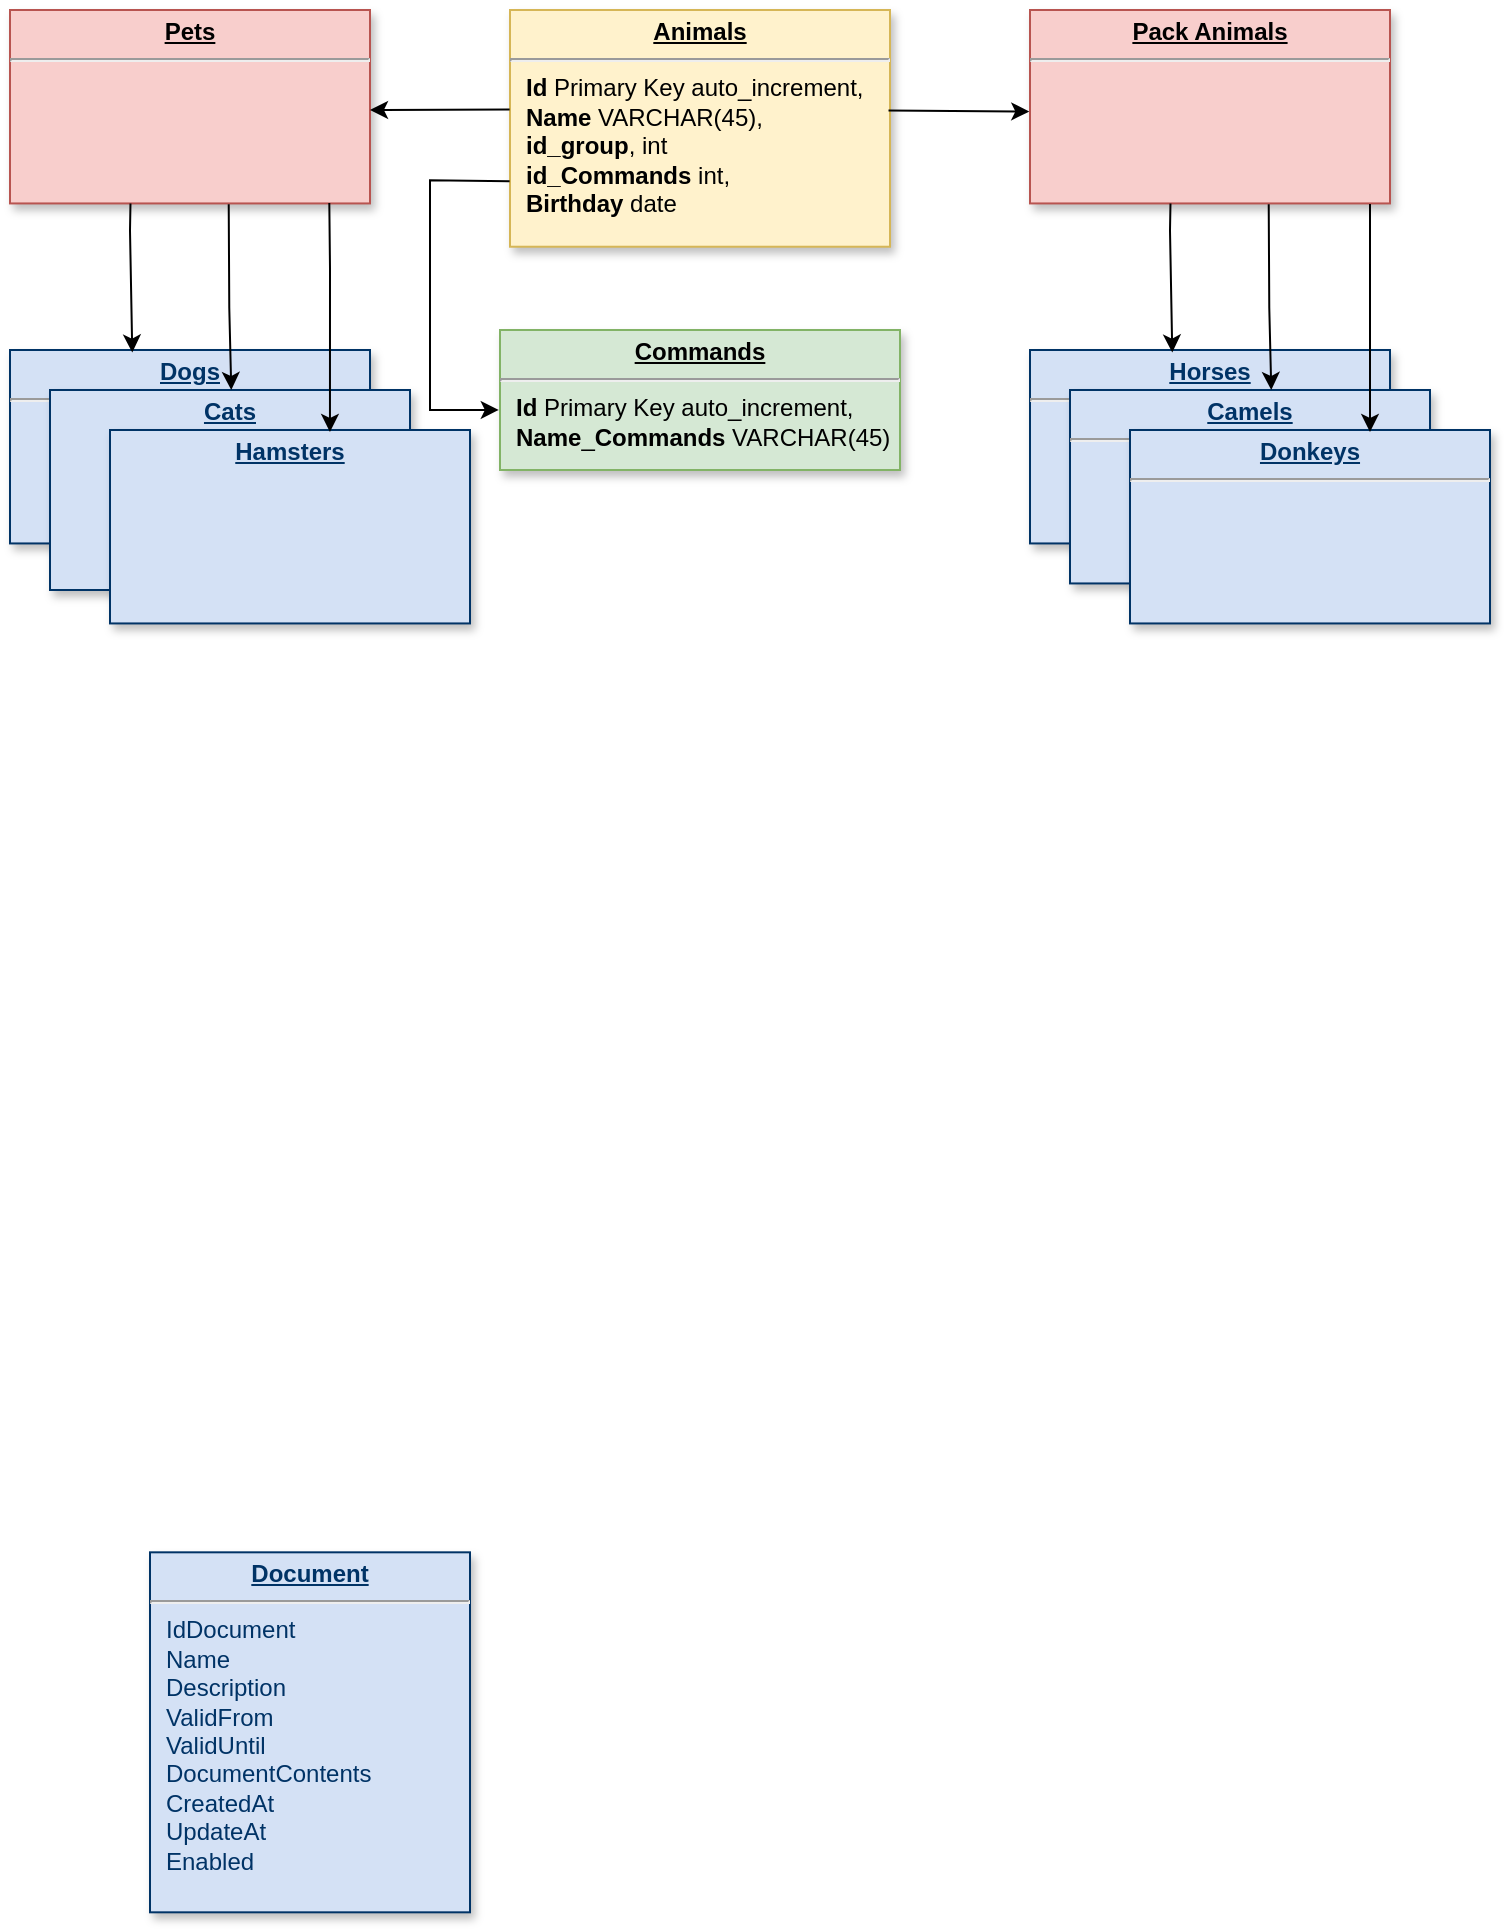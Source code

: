 <mxfile version="24.6.4" type="device">
  <diagram name="Page-1" id="efa7a0a1-bf9b-a30e-e6df-94a7791c09e9">
    <mxGraphModel dx="988" dy="561" grid="1" gridSize="10" guides="1" tooltips="1" connect="1" arrows="1" fold="1" page="1" pageScale="1" pageWidth="826" pageHeight="1169" background="none" math="0" shadow="0">
      <root>
        <mxCell id="0" />
        <mxCell id="1" parent="0" />
        <mxCell id="19" value="&lt;p style=&quot;margin: 0px; margin-top: 4px; text-align: center; text-decoration: underline;&quot;&gt;&lt;b&gt;Pack Animals&lt;/b&gt;&lt;/p&gt;&lt;hr&gt;&lt;p style=&quot;border-color: var(--border-color); margin: 0px 0px 0px 8px;&quot;&gt;&lt;br&gt;&lt;/p&gt;" style="verticalAlign=top;align=left;overflow=fill;fontSize=12;fontFamily=Helvetica;html=1;strokeColor=#b85450;shadow=1;fillColor=#f8cecc;" parent="1" vertex="1">
          <mxGeometry x="570" y="110" width="180" height="96.72" as="geometry" />
        </mxCell>
        <mxCell id="28" value="&lt;p style=&quot;margin: 0px; margin-top: 4px; text-align: center; text-decoration: underline;&quot;&gt;&lt;strong&gt;Document&lt;/strong&gt;&lt;/p&gt;&lt;hr /&gt;&lt;p style=&quot;margin: 0px; margin-left: 8px;&quot;&gt;IdDocument&lt;/p&gt;&lt;p style=&quot;margin: 0px; margin-left: 8px;&quot;&gt;Name&lt;/p&gt;&lt;p style=&quot;margin: 0px; margin-left: 8px;&quot;&gt;Description&lt;/p&gt;&lt;p style=&quot;margin: 0px; margin-left: 8px;&quot;&gt;ValidFrom&lt;/p&gt;&lt;p style=&quot;margin: 0px; margin-left: 8px;&quot;&gt;ValidUntil&lt;/p&gt;&lt;p style=&quot;margin: 0px; margin-left: 8px;&quot;&gt;DocumentContents&lt;/p&gt;&lt;p style=&quot;margin: 0px; margin-left: 8px;&quot;&gt;CreatedAt&lt;/p&gt;&lt;p style=&quot;margin: 0px; margin-left: 8px;&quot;&gt;UpdateAt&lt;/p&gt;&lt;p style=&quot;margin: 0px; margin-left: 8px;&quot;&gt;Enabled&lt;/p&gt;" style="verticalAlign=top;align=left;overflow=fill;fontSize=12;fontFamily=Helvetica;html=1;strokeColor=#003366;shadow=1;fillColor=#D4E1F5;fontColor=#003366" parent="1" vertex="1">
          <mxGeometry x="130.0" y="881.16" width="160" height="180" as="geometry" />
        </mxCell>
        <mxCell id="QkfnJcTWelkUbTLPT4NS-114" value="&lt;p style=&quot;margin: 0px; margin-top: 4px; text-align: center; text-decoration: underline;&quot;&gt;&lt;b&gt;Animals&lt;/b&gt;&lt;/p&gt;&lt;hr&gt;&lt;p style=&quot;border-color: var(--border-color); margin: 0px 0px 0px 8px;&quot;&gt;&lt;b style=&quot;border-color: var(--border-color);&quot;&gt;Id&lt;/b&gt;&amp;nbsp;Primary Key auto_increment,&lt;/p&gt;&lt;p style=&quot;border-color: var(--border-color); margin: 0px 0px 0px 8px;&quot;&gt;&lt;b style=&quot;border-color: var(--border-color);&quot;&gt;Name&lt;/b&gt;&amp;nbsp;VARCHAR(45),&lt;br style=&quot;border-color: var(--border-color);&quot;&gt;&lt;/p&gt;&lt;p style=&quot;border-color: var(--border-color); margin: 0px 0px 0px 8px;&quot;&gt;&lt;b&gt;id_group&lt;/b&gt;, int&lt;/p&gt;&lt;p style=&quot;border-color: var(--border-color); margin: 0px 0px 0px 8px;&quot;&gt;&lt;b style=&quot;border-color: var(--border-color);&quot;&gt;id_Commands&lt;/b&gt;&amp;nbsp;int,&lt;/p&gt;&lt;p style=&quot;border-color: var(--border-color); margin: 0px 0px 0px 8px;&quot;&gt;&lt;b style=&quot;border-color: var(--border-color);&quot;&gt;Birthday&lt;/b&gt;&amp;nbsp;date&lt;/p&gt;" style="verticalAlign=top;align=left;overflow=fill;fontSize=12;fontFamily=Helvetica;html=1;strokeColor=#d6b656;shadow=1;fillColor=#fff2cc;" parent="1" vertex="1">
          <mxGeometry x="310" y="110" width="190" height="118.36" as="geometry" />
        </mxCell>
        <mxCell id="QkfnJcTWelkUbTLPT4NS-129" value="&lt;p style=&quot;margin: 0px; margin-top: 4px; text-align: center; text-decoration: underline;&quot;&gt;&lt;b&gt;Commands&lt;/b&gt;&lt;/p&gt;&lt;hr&gt;&lt;p style=&quot;border-color: var(--border-color); margin: 0px 0px 0px 8px;&quot;&gt;&lt;b style=&quot;border-color: var(--border-color);&quot;&gt;Id&lt;/b&gt;&amp;nbsp;Primary Key auto_increment,&lt;/p&gt;&lt;p style=&quot;border-color: var(--border-color); margin: 0px 0px 0px 8px;&quot;&gt;&lt;b style=&quot;border-color: var(--border-color);&quot;&gt;Name&lt;/b&gt;&lt;span style=&quot;border-color: var(--border-color);&quot;&gt;_&lt;/span&gt;&lt;b style=&quot;background-color: initial; border-color: var(--border-color);&quot;&gt;Commands&lt;/b&gt;&lt;span style=&quot;background-color: initial;&quot;&gt;&amp;nbsp;VARCHAR(45)&lt;/span&gt;&lt;/p&gt;" style="verticalAlign=top;align=left;overflow=fill;fontSize=12;fontFamily=Helvetica;html=1;strokeColor=#82b366;shadow=1;fillColor=#d5e8d4;" parent="1" vertex="1">
          <mxGeometry x="305" y="270" width="200" height="70" as="geometry" />
        </mxCell>
        <mxCell id="QkfnJcTWelkUbTLPT4NS-130" value="" style="endArrow=classic;html=1;rounded=0;entryX=-0.003;entryY=0.571;entryDx=0;entryDy=0;entryPerimeter=0;exitX=-0.001;exitY=0.723;exitDx=0;exitDy=0;exitPerimeter=0;" parent="1" source="QkfnJcTWelkUbTLPT4NS-114" target="QkfnJcTWelkUbTLPT4NS-129" edge="1">
          <mxGeometry width="50" height="50" relative="1" as="geometry">
            <mxPoint x="300" y="175.08" as="sourcePoint" />
            <mxPoint x="270" y="255.08" as="targetPoint" />
            <Array as="points">
              <mxPoint x="270" y="195.08" />
              <mxPoint x="270" y="310" />
            </Array>
          </mxGeometry>
        </mxCell>
        <mxCell id="33zuU1U3aMws3OUiL9Bi-32" value="&lt;p style=&quot;margin: 0px; margin-top: 4px; text-align: center; text-decoration: underline;&quot;&gt;&lt;b&gt;Pets&lt;/b&gt;&lt;span style=&quot;color: rgba(0, 0, 0, 0); font-family: monospace; font-size: 0px; background-color: initial; text-align: left;&quot;&gt;%3CmxGraphModel%3E%3Croot%3E%3CmxCell%20id%3D%220%22%2F%3E%3CmxCell%20id%3D%221%22%20parent%3D%220%22%2F%3E%3CmxCell%20id%3D%222%22%20value%3D%22%26lt%3Bp%20style%3D%26quot%3Bmargin%3A%200px%3B%20margin-top%3A%204px%3B%20text-align%3A%20center%3B%20text-decoration%3A%20underline%3B%26quot%3B%26gt%3B%26lt%3Bb%26gt%3BPack%20Animals%26lt%3B%2Fb%26gt%3B%26lt%3B%2Fp%26gt%3B%26lt%3Bhr%26gt%3B%26lt%3Bp%20style%3D%26quot%3Bborder-color%3A%20var(--border-color)%3B%20margin%3A%200px%200px%200px%208px%3B%26quot%3B%26gt%3B%26lt%3Bb%20style%3D%26quot%3Bborder-color%3A%20var(--border-color)%3B%26quot%3B%26gt%3BId%26lt%3B%2Fb%26gt%3B%26amp%3Bnbsp%3BPrimary%20Key%20auto_increment%2C%26lt%3B%2Fp%26gt%3B%26lt%3Bp%20style%3D%26quot%3Bborder-color%3A%20var(--border-color)%3B%20margin%3A%200px%200px%200px%208px%3B%26quot%3B%26gt%3B%26lt%3Bb%20style%3D%26quot%3Bborder-color%3A%20var(--border-color)%3B%26quot%3B%26gt%3BName%26lt%3B%2Fb%26gt%3B%26amp%3Bnbsp%3BVARCHAR(45)%2C%26lt%3Bbr%20style%3D%26quot%3Bborder-color%3A%20var(--border-color)%3B%26quot%3B%26gt%3B%26lt%3B%2Fp%26gt%3B%26lt%3Bp%20style%3D%26quot%3Bborder-color%3A%20var(--border-color)%3B%20margin%3A%200px%200px%200px%208px%3B%26quot%3B%26gt%3B%26lt%3Bb%20style%3D%26quot%3Bborder-color%3A%20var(--border-color)%3B%26quot%3B%26gt%3BCommands%26lt%3B%2Fb%26gt%3B%26amp%3Bnbsp%3BVARCHAR(45)%2C%26lt%3B%2Fp%26gt%3B%26lt%3Bp%20style%3D%26quot%3Bborder-color%3A%20var(--border-color)%3B%20margin%3A%200px%200px%200px%208px%3B%26quot%3B%26gt%3B%26lt%3Bb%20style%3D%26quot%3Bborder-color%3A%20var(--border-color)%3B%26quot%3B%26gt%3BBirthday%26lt%3B%2Fb%26gt%3B%26amp%3Bnbsp%3Bdate%26lt%3B%2Fp%26gt%3B%22%20style%3D%22verticalAlign%3Dtop%3Balign%3Dleft%3Boverflow%3Dfill%3BfontSize%3D12%3BfontFamily%3DHelvetica%3Bhtml%3D1%3BstrokeColor%3D%23003366%3Bshadow%3D1%3BfillColor%3D%23D4E1F5%3BfontColor%3D%23003366%22%20vertex%3D%221%22%20parent%3D%221%22%3E%3CmxGeometry%20x%3D%22530%22%20y%3D%22110%22%20width%3D%22180%22%20height%3D%2296.72%22%20as%3D%22geometry%22%2F%3E%3C%2FmxCell%3E%3C%2Froot%3E%3C%2FmxGraphModel%3E&lt;/span&gt;&lt;span style=&quot;color: rgba(0, 0, 0, 0); font-family: monospace; font-size: 0px; background-color: initial; text-align: left;&quot;&gt;%3CmxGraphModel%3E%3Croot%3E%3CmxCell%20id%3D%220%22%2F%3E%3CmxCell%20id%3D%221%22%20parent%3D%220%22%2F%3E%3CmxCell%20id%3D%222%22%20value%3D%22%26lt%3Bp%20style%3D%26quot%3Bmargin%3A%200px%3B%20margin-top%3A%204px%3B%20text-align%3A%20center%3B%20text-decoration%3A%20underline%3B%26quot%3B%26gt%3B%26lt%3Bb%26gt%3BPack%20Animals%26lt%3B%2Fb%26gt%3B%26lt%3B%2Fp%26gt%3B%26lt%3Bhr%26gt%3B%26lt%3Bp%20style%3D%26quot%3Bborder-color%3A%20var(--border-color)%3B%20margin%3A%200px%200px%200px%208px%3B%26quot%3B%26gt%3B%26lt%3Bb%20style%3D%26quot%3Bborder-color%3A%20var(--border-color)%3B%26quot%3B%26gt%3BId%26lt%3B%2Fb%26gt%3B%26amp%3Bnbsp%3BPrimary%20Key%20auto_increment%2C%26lt%3B%2Fp%26gt%3B%26lt%3Bp%20style%3D%26quot%3Bborder-color%3A%20var(--border-color)%3B%20margin%3A%200px%200px%200px%208px%3B%26quot%3B%26gt%3B%26lt%3Bb%20style%3D%26quot%3Bborder-color%3A%20var(--border-color)%3B%26quot%3B%26gt%3BName%26lt%3B%2Fb%26gt%3B%26amp%3Bnbsp%3BVARCHAR(45)%2C%26lt%3Bbr%20style%3D%26quot%3Bborder-color%3A%20var(--border-color)%3B%26quot%3B%26gt%3B%26lt%3B%2Fp%26gt%3B%26lt%3Bp%20style%3D%26quot%3Bborder-color%3A%20var(--border-color)%3B%20margin%3A%200px%200px%200px%208px%3B%26quot%3B%26gt%3B%26lt%3Bb%20style%3D%26quot%3Bborder-color%3A%20var(--border-color)%3B%26quot%3B%26gt%3BCommands%26lt%3B%2Fb%26gt%3B%26amp%3Bnbsp%3BVARCHAR(45)%2C%26lt%3B%2Fp%26gt%3B%26lt%3Bp%20style%3D%26quot%3Bborder-color%3A%20var(--border-color)%3B%20margin%3A%200px%200px%200px%208px%3B%26quot%3B%26gt%3B%26lt%3Bb%20style%3D%26quot%3Bborder-color%3A%20var(--border-color)%3B%26quot%3B%26gt%3BBirthday%26lt%3B%2Fb%26gt%3B%26amp%3Bnbsp%3Bdate%26lt%3B%2Fp%26gt%3B%22%20style%3D%22verticalAlign%3Dtop%3Balign%3Dleft%3Boverflow%3Dfill%3BfontSize%3D12%3BfontFamily%3DHelvetica%3Bhtml%3D1%3BstrokeColor%3D%23003366%3Bshadow%3D1%3BfillColor%3D%23D4E1F5%3BfontColor%3D%23003366%22%20vertex%3D%221%22%20parent%3D%221%22%3E%3CmxGeometry%20x%3D%22530%22%20y%3D%22110%22%20width%3D%22180%22%20height%3D%2296.72%22%20as%3D%22geometry%22%2F%3E%3C%2FmxCell%3E%3C%2Froot%3E%3C%2FmxGraphModel%3E&lt;/span&gt;&lt;/p&gt;&lt;hr&gt;&lt;p style=&quot;border-color: var(--border-color); margin: 0px 0px 0px 8px;&quot;&gt;&lt;br&gt;&lt;/p&gt;" style="verticalAlign=top;align=left;overflow=fill;fontSize=12;fontFamily=Helvetica;html=1;strokeColor=#b85450;shadow=1;fillColor=#f8cecc;" vertex="1" parent="1">
          <mxGeometry x="60" y="110" width="180" height="96.72" as="geometry" />
        </mxCell>
        <mxCell id="33zuU1U3aMws3OUiL9Bi-33" value="&lt;p style=&quot;margin: 0px; margin-top: 4px; text-align: center; text-decoration: underline;&quot;&gt;&lt;b&gt;Dogs&lt;/b&gt;&lt;/p&gt;&lt;hr&gt;&lt;p style=&quot;border-color: var(--border-color); margin: 0px 0px 0px 8px;&quot;&gt;&lt;br&gt;&lt;/p&gt;" style="verticalAlign=top;align=left;overflow=fill;fontSize=12;fontFamily=Helvetica;html=1;strokeColor=#003366;shadow=1;fillColor=#D4E1F5;fontColor=#003366" vertex="1" parent="1">
          <mxGeometry x="60" y="280" width="180" height="96.72" as="geometry" />
        </mxCell>
        <mxCell id="33zuU1U3aMws3OUiL9Bi-34" value="&lt;p style=&quot;margin: 0px; margin-top: 4px; text-align: center; text-decoration: underline;&quot;&gt;&lt;b&gt;Cats&lt;/b&gt;&lt;/p&gt;" style="verticalAlign=top;align=left;overflow=fill;fontSize=12;fontFamily=Helvetica;html=1;strokeColor=#003366;shadow=1;fillColor=#D4E1F5;fontColor=#003366" vertex="1" parent="1">
          <mxGeometry x="80" y="300" width="180" height="100" as="geometry" />
        </mxCell>
        <mxCell id="33zuU1U3aMws3OUiL9Bi-35" value="&lt;p style=&quot;margin: 0px; margin-top: 4px; text-align: center; text-decoration: underline;&quot;&gt;&lt;b&gt;Hamsters&lt;/b&gt;&lt;/p&gt;" style="verticalAlign=top;align=left;overflow=fill;fontSize=12;fontFamily=Helvetica;html=1;strokeColor=#003366;shadow=1;fillColor=#D4E1F5;fontColor=#003366" vertex="1" parent="1">
          <mxGeometry x="110" y="320" width="180" height="96.72" as="geometry" />
        </mxCell>
        <mxCell id="33zuU1U3aMws3OUiL9Bi-36" value="&lt;p style=&quot;margin: 0px; margin-top: 4px; text-align: center; text-decoration: underline;&quot;&gt;&lt;b&gt;Horses&lt;/b&gt;&lt;/p&gt;&lt;hr&gt;&lt;p style=&quot;border-color: var(--border-color); margin: 0px 0px 0px 8px;&quot;&gt;&lt;br&gt;&lt;/p&gt;" style="verticalAlign=top;align=left;overflow=fill;fontSize=12;fontFamily=Helvetica;html=1;strokeColor=#003366;shadow=1;fillColor=#D4E1F5;fontColor=#003366" vertex="1" parent="1">
          <mxGeometry x="570" y="280" width="180" height="96.72" as="geometry" />
        </mxCell>
        <mxCell id="33zuU1U3aMws3OUiL9Bi-37" value="&lt;p style=&quot;margin: 0px; margin-top: 4px; text-align: center; text-decoration: underline;&quot;&gt;&lt;b&gt;Camels&lt;/b&gt;&lt;/p&gt;&lt;hr&gt;&lt;p style=&quot;border-color: var(--border-color); margin: 0px 0px 0px 8px;&quot;&gt;&lt;br&gt;&lt;/p&gt;" style="verticalAlign=top;align=left;overflow=fill;fontSize=12;fontFamily=Helvetica;html=1;strokeColor=#003366;shadow=1;fillColor=#D4E1F5;fontColor=#003366" vertex="1" parent="1">
          <mxGeometry x="590" y="300" width="180" height="96.72" as="geometry" />
        </mxCell>
        <mxCell id="33zuU1U3aMws3OUiL9Bi-38" value="&lt;p style=&quot;margin: 0px; margin-top: 4px; text-align: center; text-decoration: underline;&quot;&gt;&lt;b&gt;Donkeys&lt;/b&gt;&lt;/p&gt;&lt;hr&gt;&lt;p style=&quot;border-color: var(--border-color); margin: 0px 0px 0px 8px;&quot;&gt;&lt;br&gt;&lt;/p&gt;" style="verticalAlign=top;align=left;overflow=fill;fontSize=12;fontFamily=Helvetica;html=1;strokeColor=#003366;shadow=1;fillColor=#D4E1F5;fontColor=#003366" vertex="1" parent="1">
          <mxGeometry x="620" y="320" width="180" height="96.72" as="geometry" />
        </mxCell>
        <mxCell id="33zuU1U3aMws3OUiL9Bi-39" value="" style="endArrow=none;html=1;rounded=0;entryX=0.168;entryY=0.997;entryDx=0;entryDy=0;entryPerimeter=0;exitX=0.173;exitY=0.01;exitDx=0;exitDy=0;exitPerimeter=0;startArrow=classic;startFill=1;endFill=0;" edge="1" parent="1">
          <mxGeometry width="50" height="50" relative="1" as="geometry">
            <mxPoint x="121.14" y="281.257" as="sourcePoint" />
            <mxPoint x="120.24" y="206.72" as="targetPoint" />
            <Array as="points">
              <mxPoint x="120" y="220.29" />
            </Array>
          </mxGeometry>
        </mxCell>
        <mxCell id="33zuU1U3aMws3OUiL9Bi-40" value="" style="endArrow=none;html=1;rounded=0;startArrow=classic;startFill=1;endFill=0;entryX=0.554;entryY=1.004;entryDx=0;entryDy=0;entryPerimeter=0;" edge="1" parent="1">
          <mxGeometry width="50" height="50" relative="1" as="geometry">
            <mxPoint x="170.64" y="300" as="sourcePoint" />
            <mxPoint x="169.36" y="207.107" as="targetPoint" />
            <Array as="points">
              <mxPoint x="169.64" y="259" />
            </Array>
          </mxGeometry>
        </mxCell>
        <mxCell id="33zuU1U3aMws3OUiL9Bi-41" value="" style="endArrow=none;html=1;rounded=0;entryX=0.887;entryY=0.998;entryDx=0;entryDy=0;entryPerimeter=0;exitX=0.611;exitY=0.01;exitDx=0;exitDy=0;exitPerimeter=0;startArrow=classic;startFill=1;endFill=0;" edge="1" parent="1" source="33zuU1U3aMws3OUiL9Bi-35" target="33zuU1U3aMws3OUiL9Bi-32">
          <mxGeometry width="50" height="50" relative="1" as="geometry">
            <mxPoint x="221" y="300" as="sourcePoint" />
            <mxPoint x="220" y="229" as="targetPoint" />
            <Array as="points">
              <mxPoint x="220" y="239" />
            </Array>
          </mxGeometry>
        </mxCell>
        <mxCell id="33zuU1U3aMws3OUiL9Bi-42" value="" style="endArrow=none;html=1;rounded=0;entryX=0.168;entryY=0.997;entryDx=0;entryDy=0;entryPerimeter=0;exitX=0.173;exitY=0.01;exitDx=0;exitDy=0;exitPerimeter=0;startArrow=classic;startFill=1;endFill=0;" edge="1" parent="1">
          <mxGeometry width="50" height="50" relative="1" as="geometry">
            <mxPoint x="641.14" y="281.257" as="sourcePoint" />
            <mxPoint x="640.24" y="206.72" as="targetPoint" />
            <Array as="points">
              <mxPoint x="640" y="220.29" />
            </Array>
          </mxGeometry>
        </mxCell>
        <mxCell id="33zuU1U3aMws3OUiL9Bi-43" value="" style="endArrow=none;html=1;rounded=0;startArrow=classic;startFill=1;endFill=0;entryX=0.554;entryY=1.004;entryDx=0;entryDy=0;entryPerimeter=0;" edge="1" parent="1">
          <mxGeometry width="50" height="50" relative="1" as="geometry">
            <mxPoint x="690.64" y="300" as="sourcePoint" />
            <mxPoint x="689.36" y="207.107" as="targetPoint" />
            <Array as="points">
              <mxPoint x="689.64" y="259" />
            </Array>
          </mxGeometry>
        </mxCell>
        <mxCell id="33zuU1U3aMws3OUiL9Bi-44" value="" style="endArrow=none;html=1;rounded=0;entryX=0.887;entryY=0.998;entryDx=0;entryDy=0;entryPerimeter=0;exitX=0.611;exitY=0.01;exitDx=0;exitDy=0;exitPerimeter=0;startArrow=classic;startFill=1;endFill=0;" edge="1" parent="1">
          <mxGeometry width="50" height="50" relative="1" as="geometry">
            <mxPoint x="740" y="321" as="sourcePoint" />
            <mxPoint x="740" y="207" as="targetPoint" />
            <Array as="points">
              <mxPoint x="740" y="239" />
            </Array>
          </mxGeometry>
        </mxCell>
        <mxCell id="33zuU1U3aMws3OUiL9Bi-45" value="" style="endArrow=none;html=1;rounded=0;entryX=-0.001;entryY=0.42;entryDx=0;entryDy=0;entryPerimeter=0;startArrow=classic;startFill=1;" edge="1" parent="1" target="QkfnJcTWelkUbTLPT4NS-114">
          <mxGeometry width="50" height="50" relative="1" as="geometry">
            <mxPoint x="240" y="160" as="sourcePoint" />
            <mxPoint x="310" y="156.72" as="targetPoint" />
          </mxGeometry>
        </mxCell>
        <mxCell id="33zuU1U3aMws3OUiL9Bi-46" value="" style="endArrow=classic;html=1;rounded=0;exitX=0.996;exitY=0.425;exitDx=0;exitDy=0;exitPerimeter=0;entryX=-0.002;entryY=0.525;entryDx=0;entryDy=0;entryPerimeter=0;" edge="1" parent="1" source="QkfnJcTWelkUbTLPT4NS-114" target="19">
          <mxGeometry width="50" height="50" relative="1" as="geometry">
            <mxPoint x="510" y="170" as="sourcePoint" />
            <mxPoint x="568" y="158" as="targetPoint" />
          </mxGeometry>
        </mxCell>
      </root>
    </mxGraphModel>
  </diagram>
</mxfile>

